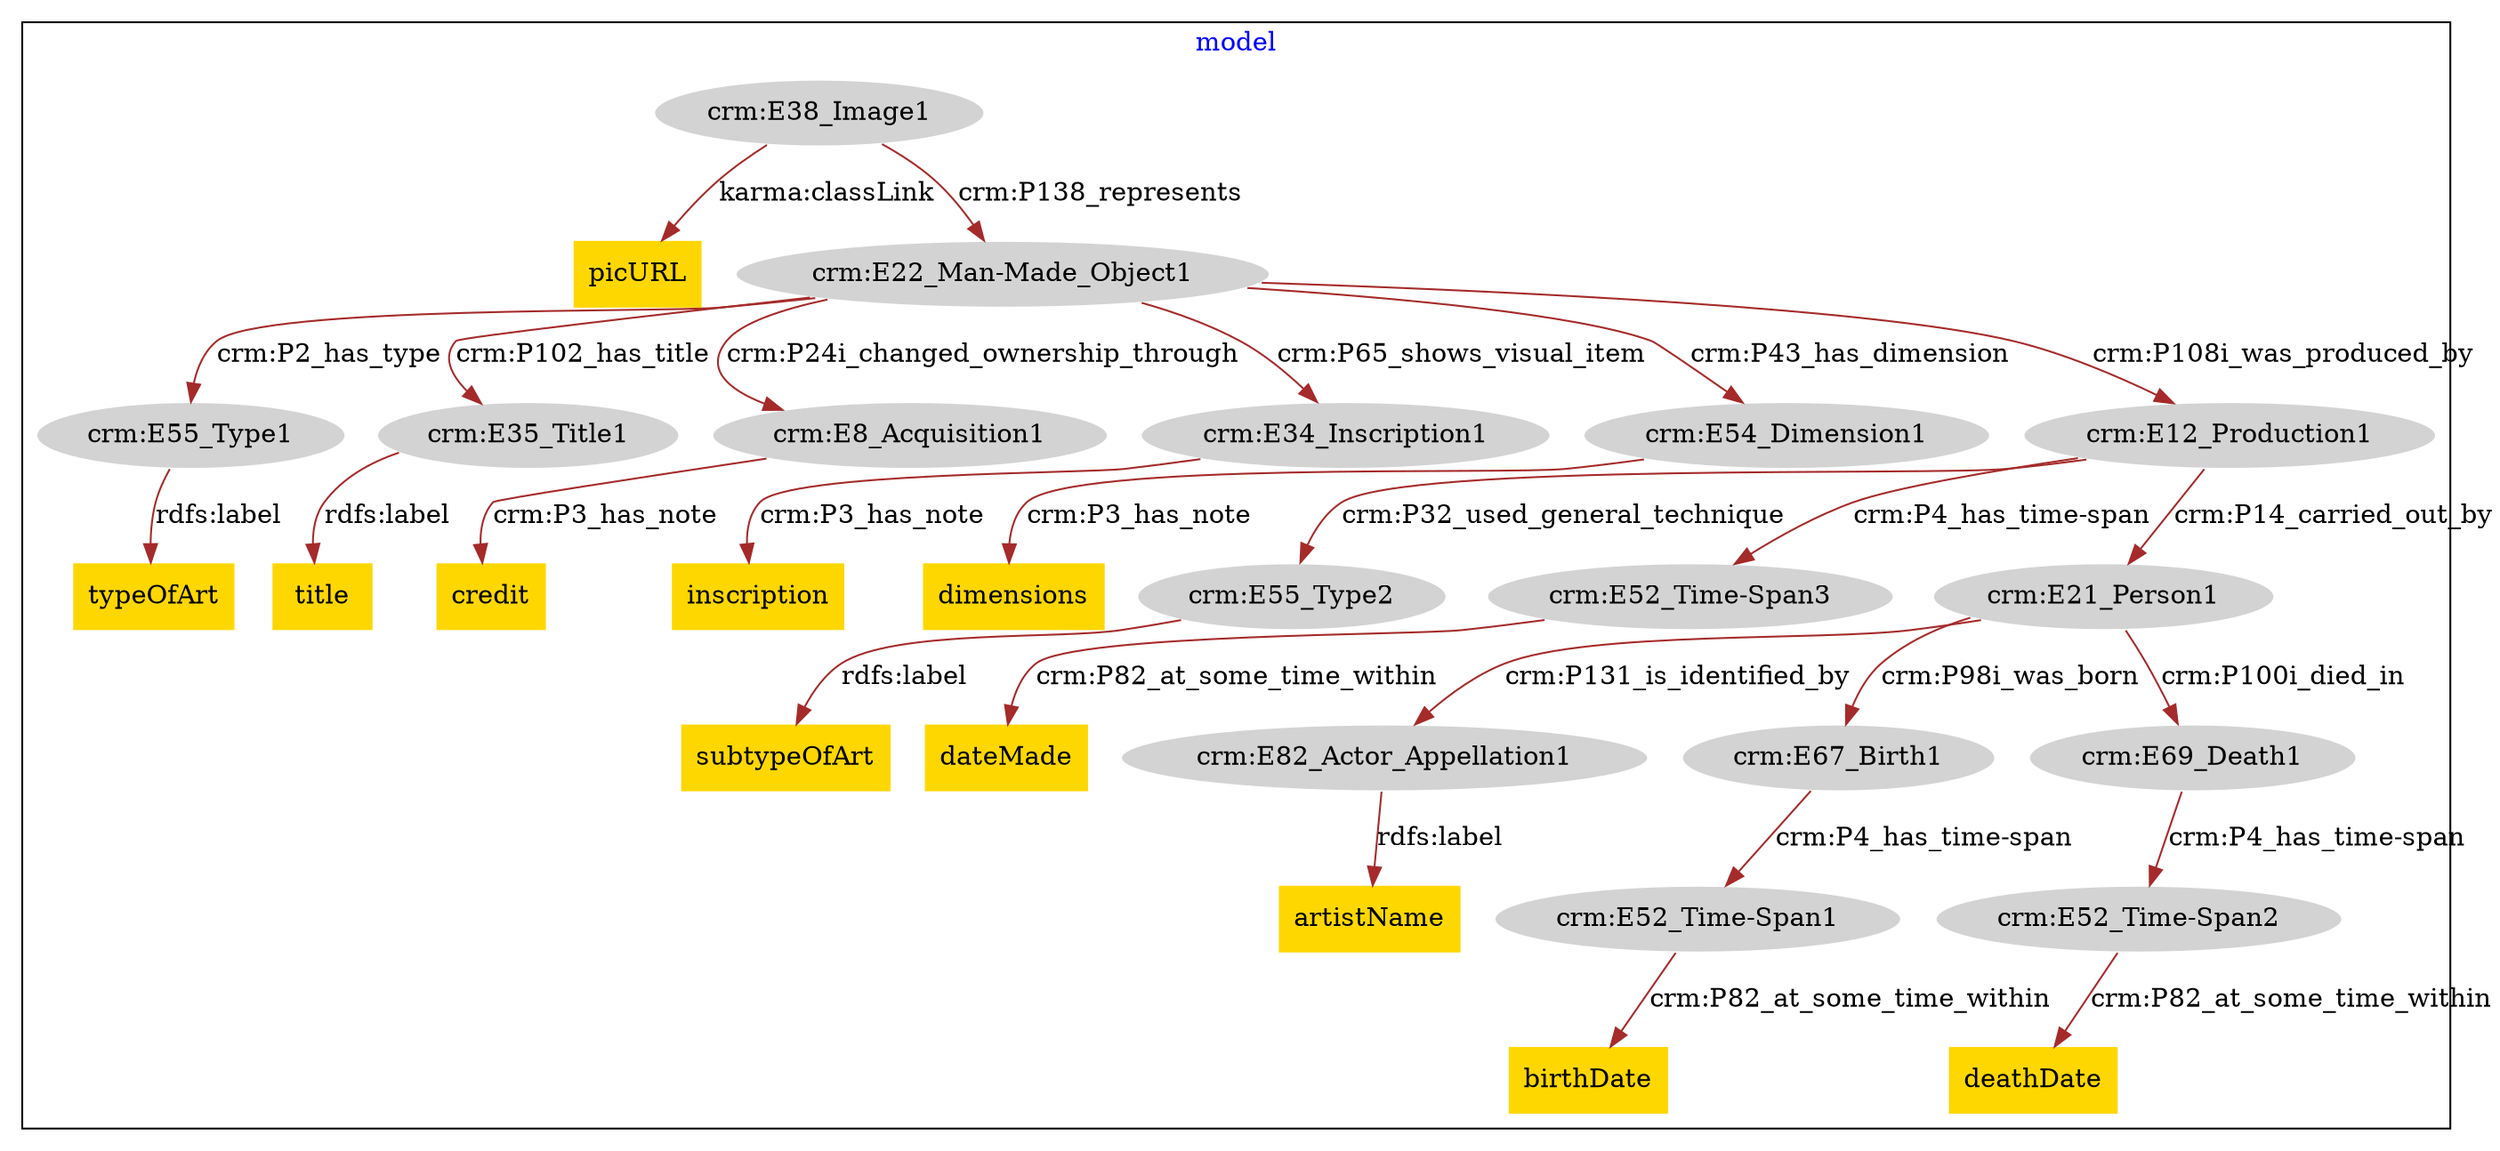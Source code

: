 digraph n0 {
fontcolor="blue"
remincross="true"
subgraph cluster {
label="model"
"crm:E82_Actor_Appellation1"[style="filled",color="white",fillcolor="lightgray",label="crm:E82_Actor_Appellation1"];
"artistName"[shape="plaintext",style="filled",fillcolor="gold",label="artistName"];
"crm:E52_Time-Span1"[style="filled",color="white",fillcolor="lightgray",label="crm:E52_Time-Span1"];
"birthDate"[shape="plaintext",style="filled",fillcolor="gold",label="birthDate"];
"crm:E52_Time-Span2"[style="filled",color="white",fillcolor="lightgray",label="crm:E52_Time-Span2"];
"deathDate"[shape="plaintext",style="filled",fillcolor="gold",label="deathDate"];
"crm:E55_Type2"[style="filled",color="white",fillcolor="lightgray",label="crm:E55_Type2"];
"subtypeOfArt"[shape="plaintext",style="filled",fillcolor="gold",label="subtypeOfArt"];
"crm:E55_Type1"[style="filled",color="white",fillcolor="lightgray",label="crm:E55_Type1"];
"typeOfArt"[shape="plaintext",style="filled",fillcolor="gold",label="typeOfArt"];
"crm:E35_Title1"[style="filled",color="white",fillcolor="lightgray",label="crm:E35_Title1"];
"title"[shape="plaintext",style="filled",fillcolor="gold",label="title"];
"crm:E52_Time-Span3"[style="filled",color="white",fillcolor="lightgray",label="crm:E52_Time-Span3"];
"dateMade"[shape="plaintext",style="filled",fillcolor="gold",label="dateMade"];
"crm:E8_Acquisition1"[style="filled",color="white",fillcolor="lightgray",label="crm:E8_Acquisition1"];
"credit"[shape="plaintext",style="filled",fillcolor="gold",label="credit"];
"crm:E34_Inscription1"[style="filled",color="white",fillcolor="lightgray",label="crm:E34_Inscription1"];
"inscription"[shape="plaintext",style="filled",fillcolor="gold",label="inscription"];
"crm:E38_Image1"[style="filled",color="white",fillcolor="lightgray",label="crm:E38_Image1"];
"picURL"[shape="plaintext",style="filled",fillcolor="gold",label="picURL"];
"crm:E54_Dimension1"[style="filled",color="white",fillcolor="lightgray",label="crm:E54_Dimension1"];
"dimensions"[shape="plaintext",style="filled",fillcolor="gold",label="dimensions"];
"crm:E22_Man-Made_Object1"[style="filled",color="white",fillcolor="lightgray",label="crm:E22_Man-Made_Object1"];
"crm:E12_Production1"[style="filled",color="white",fillcolor="lightgray",label="crm:E12_Production1"];
"crm:E21_Person1"[style="filled",color="white",fillcolor="lightgray",label="crm:E21_Person1"];
"crm:E67_Birth1"[style="filled",color="white",fillcolor="lightgray",label="crm:E67_Birth1"];
"crm:E69_Death1"[style="filled",color="white",fillcolor="lightgray",label="crm:E69_Death1"];
}
"crm:E82_Actor_Appellation1" -> "artistName"[color="brown",fontcolor="black",label="rdfs:label"];
"crm:E52_Time-Span1" -> "birthDate"[color="brown",fontcolor="black",label="crm:P82_at_some_time_within"];
"crm:E52_Time-Span2" -> "deathDate"[color="brown",fontcolor="black",label="crm:P82_at_some_time_within"];
"crm:E55_Type2" -> "subtypeOfArt"[color="brown",fontcolor="black",label="rdfs:label"];
"crm:E55_Type1" -> "typeOfArt"[color="brown",fontcolor="black",label="rdfs:label"];
"crm:E35_Title1" -> "title"[color="brown",fontcolor="black",label="rdfs:label"];
"crm:E52_Time-Span3" -> "dateMade"[color="brown",fontcolor="black",label="crm:P82_at_some_time_within"];
"crm:E8_Acquisition1" -> "credit"[color="brown",fontcolor="black",label="crm:P3_has_note"];
"crm:E34_Inscription1" -> "inscription"[color="brown",fontcolor="black",label="crm:P3_has_note"];
"crm:E38_Image1" -> "picURL"[color="brown",fontcolor="black",label="karma:classLink"];
"crm:E54_Dimension1" -> "dimensions"[color="brown",fontcolor="black",label="crm:P3_has_note"];
"crm:E38_Image1" -> "crm:E22_Man-Made_Object1"[color="brown",fontcolor="black",label="crm:P138_represents"];
"crm:E22_Man-Made_Object1" -> "crm:E12_Production1"[color="brown",fontcolor="black",label="crm:P108i_was_produced_by"];
"crm:E22_Man-Made_Object1" -> "crm:E55_Type1"[color="brown",fontcolor="black",label="crm:P2_has_type"];
"crm:E22_Man-Made_Object1" -> "crm:E8_Acquisition1"[color="brown",fontcolor="black",label="crm:P24i_changed_ownership_through"];
"crm:E22_Man-Made_Object1" -> "crm:E54_Dimension1"[color="brown",fontcolor="black",label="crm:P43_has_dimension"];
"crm:E22_Man-Made_Object1" -> "crm:E35_Title1"[color="brown",fontcolor="black",label="crm:P102_has_title"];
"crm:E22_Man-Made_Object1" -> "crm:E34_Inscription1"[color="brown",fontcolor="black",label="crm:P65_shows_visual_item"];
"crm:E12_Production1" -> "crm:E21_Person1"[color="brown",fontcolor="black",label="crm:P14_carried_out_by"];
"crm:E12_Production1" -> "crm:E55_Type2"[color="brown",fontcolor="black",label="crm:P32_used_general_technique"];
"crm:E12_Production1" -> "crm:E52_Time-Span3"[color="brown",fontcolor="black",label="crm:P4_has_time-span"];
"crm:E21_Person1" -> "crm:E82_Actor_Appellation1"[color="brown",fontcolor="black",label="crm:P131_is_identified_by"];
"crm:E21_Person1" -> "crm:E67_Birth1"[color="brown",fontcolor="black",label="crm:P98i_was_born"];
"crm:E21_Person1" -> "crm:E69_Death1"[color="brown",fontcolor="black",label="crm:P100i_died_in"];
"crm:E67_Birth1" -> "crm:E52_Time-Span1"[color="brown",fontcolor="black",label="crm:P4_has_time-span"];
"crm:E69_Death1" -> "crm:E52_Time-Span2"[color="brown",fontcolor="black",label="crm:P4_has_time-span"];
}
